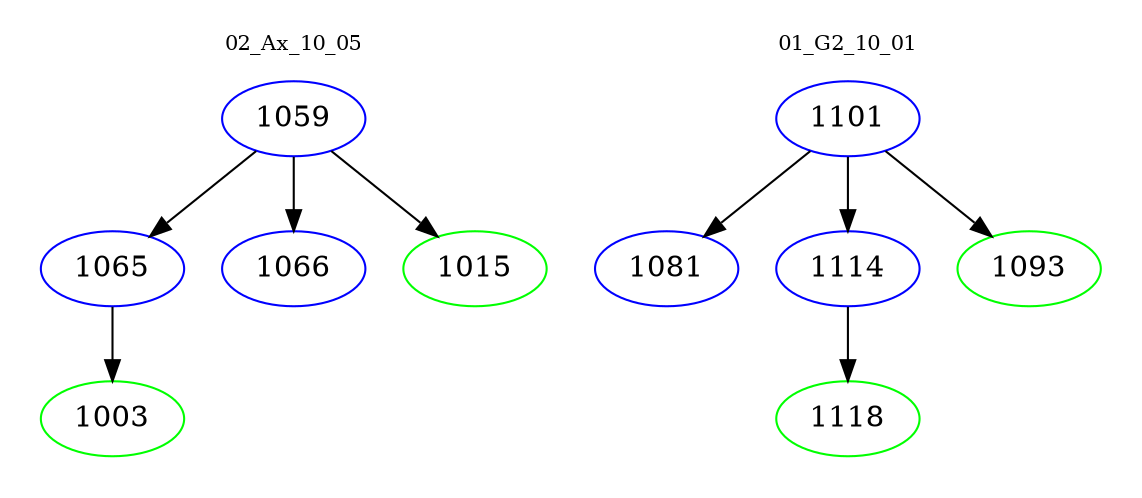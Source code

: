 digraph{
subgraph cluster_0 {
color = white
label = "02_Ax_10_05";
fontsize=10;
T0_1059 [label="1059", color="blue"]
T0_1059 -> T0_1065 [color="black"]
T0_1065 [label="1065", color="blue"]
T0_1065 -> T0_1003 [color="black"]
T0_1003 [label="1003", color="green"]
T0_1059 -> T0_1066 [color="black"]
T0_1066 [label="1066", color="blue"]
T0_1059 -> T0_1015 [color="black"]
T0_1015 [label="1015", color="green"]
}
subgraph cluster_1 {
color = white
label = "01_G2_10_01";
fontsize=10;
T1_1101 [label="1101", color="blue"]
T1_1101 -> T1_1081 [color="black"]
T1_1081 [label="1081", color="blue"]
T1_1101 -> T1_1114 [color="black"]
T1_1114 [label="1114", color="blue"]
T1_1114 -> T1_1118 [color="black"]
T1_1118 [label="1118", color="green"]
T1_1101 -> T1_1093 [color="black"]
T1_1093 [label="1093", color="green"]
}
}
